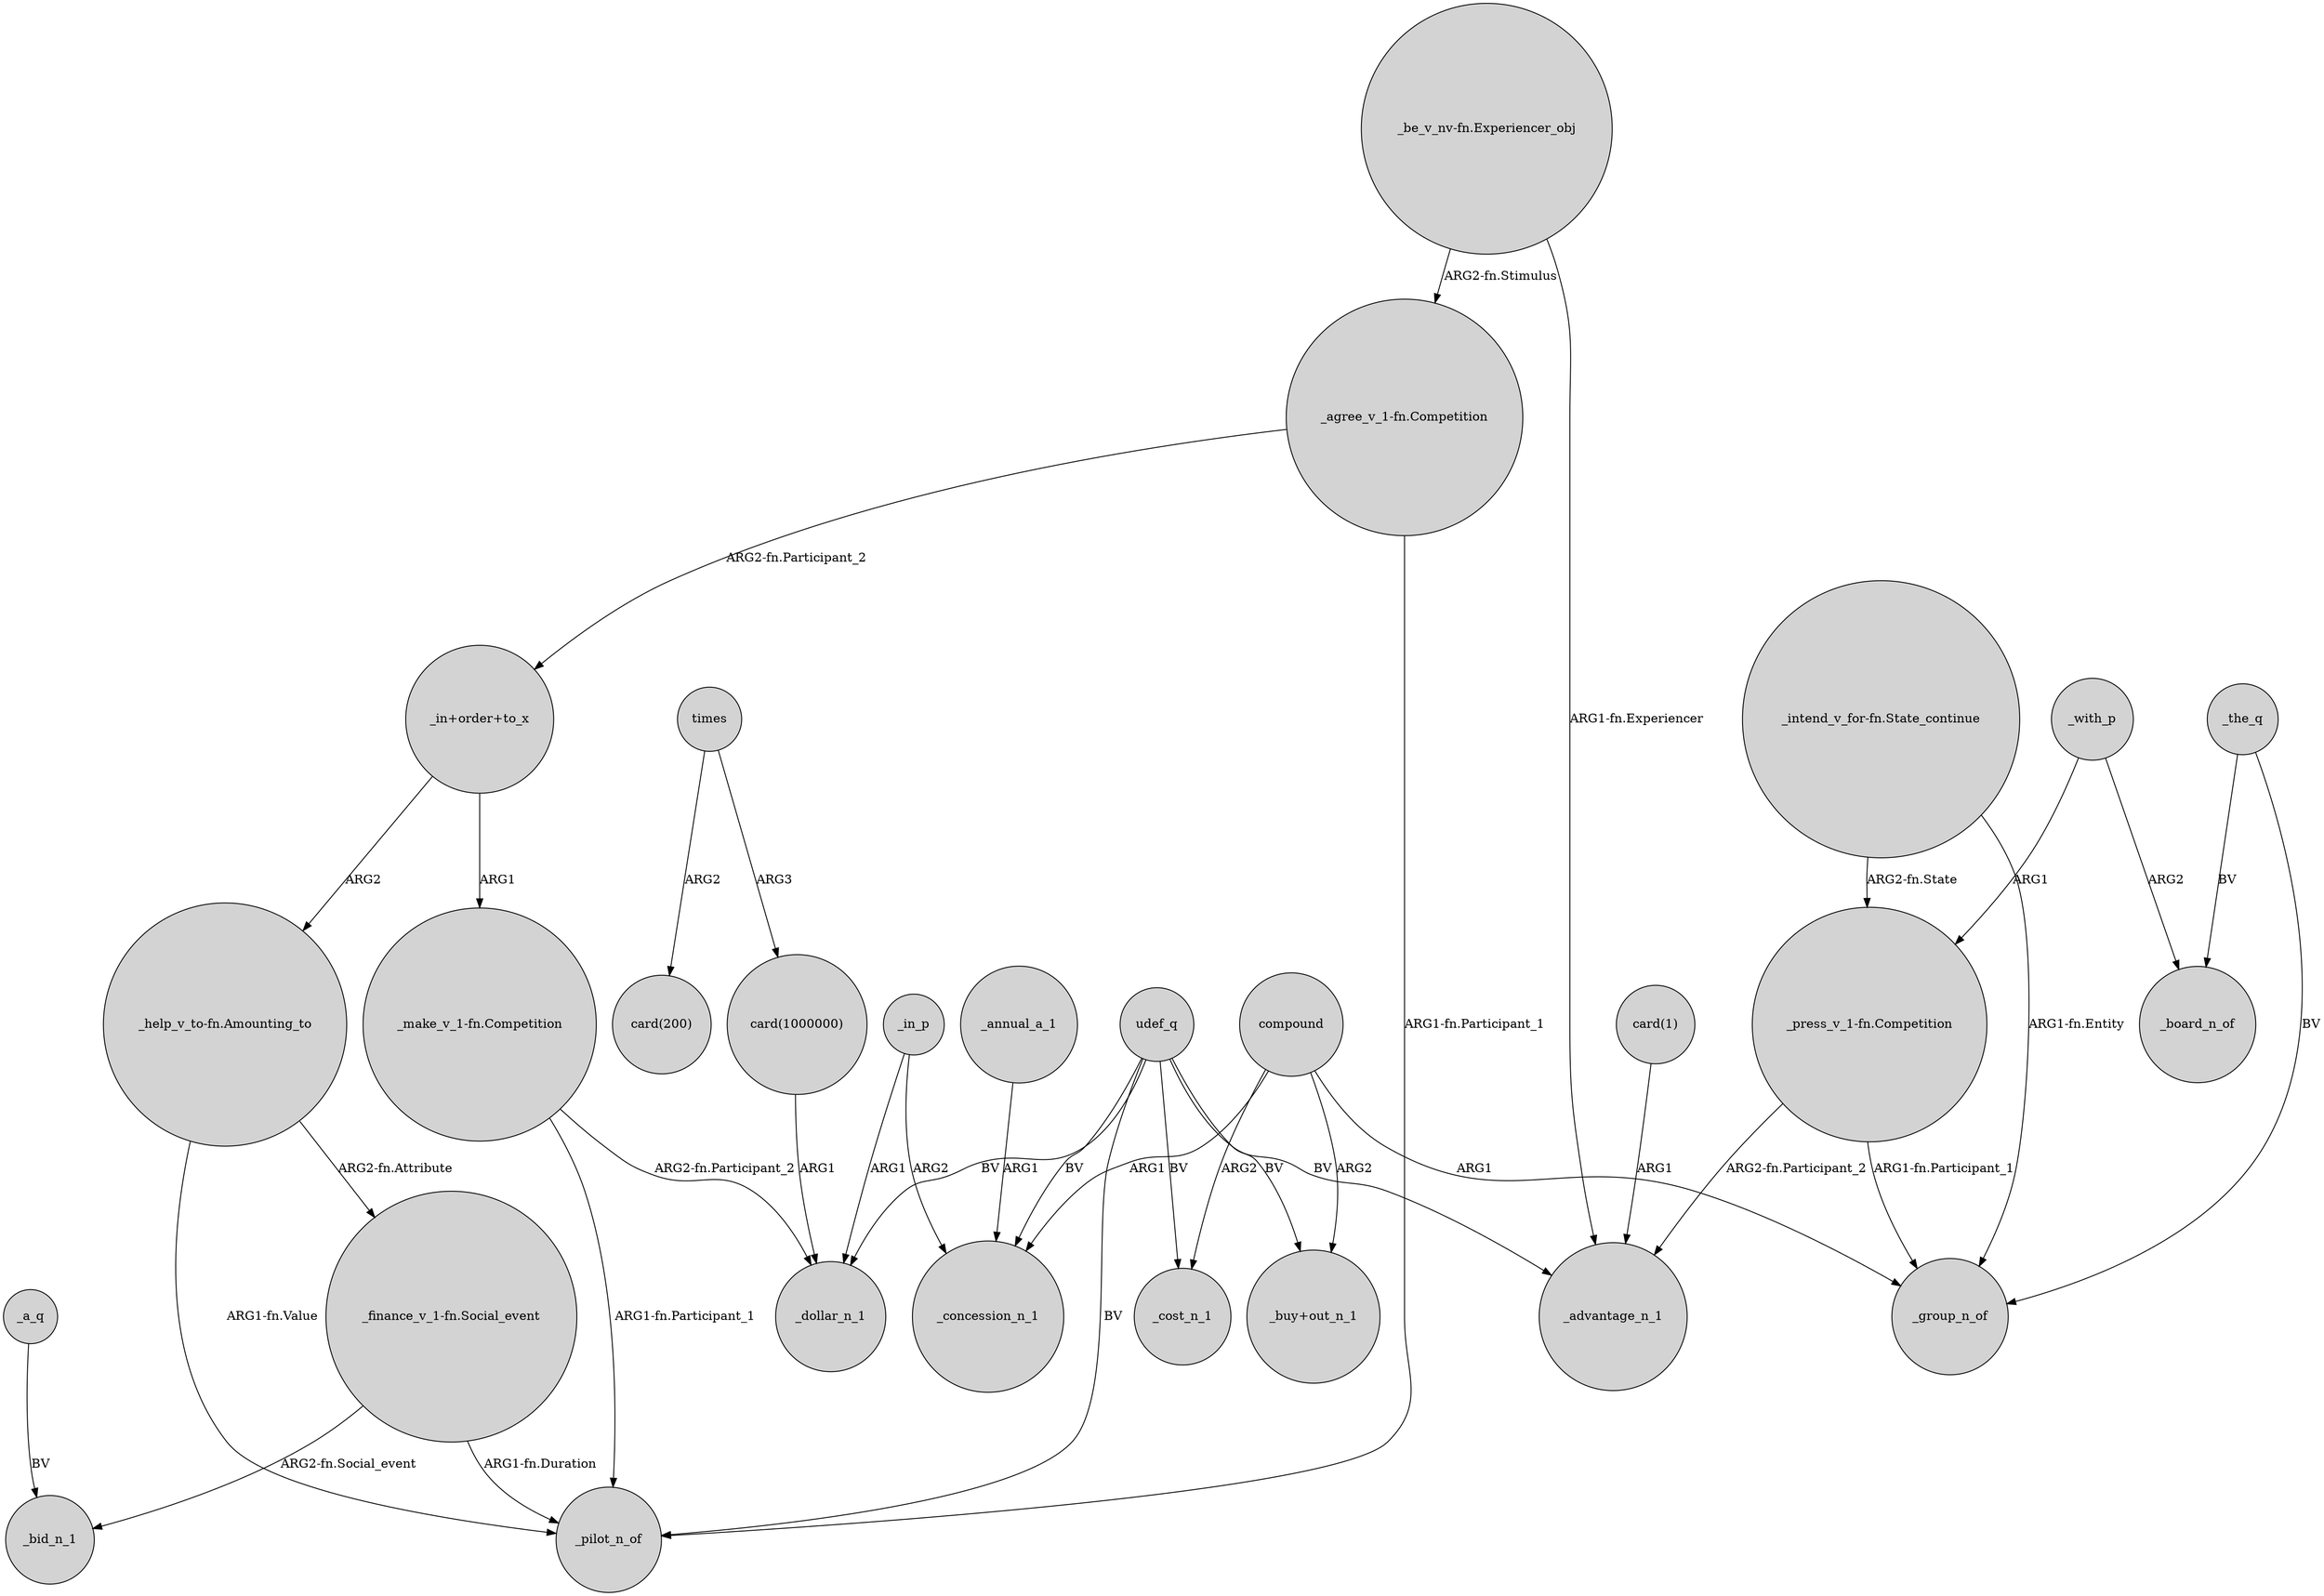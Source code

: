 digraph {
	node [shape=circle style=filled]
	_a_q -> _bid_n_1 [label=BV]
	"_be_v_nv-fn.Experiencer_obj" -> _advantage_n_1 [label="ARG1-fn.Experiencer"]
	"_press_v_1-fn.Competition" -> _advantage_n_1 [label="ARG2-fn.Participant_2"]
	compound -> _cost_n_1 [label=ARG2]
	"_intend_v_for-fn.State_continue" -> "_press_v_1-fn.Competition" [label="ARG2-fn.State"]
	"_be_v_nv-fn.Experiencer_obj" -> "_agree_v_1-fn.Competition" [label="ARG2-fn.Stimulus"]
	"card(1)" -> _advantage_n_1 [label=ARG1]
	"_help_v_to-fn.Amounting_to" -> _pilot_n_of [label="ARG1-fn.Value"]
	"_in+order+to_x" -> "_help_v_to-fn.Amounting_to" [label=ARG2]
	"_agree_v_1-fn.Competition" -> _pilot_n_of [label="ARG1-fn.Participant_1"]
	times -> "card(1000000)" [label=ARG3]
	"_make_v_1-fn.Competition" -> _dollar_n_1 [label="ARG2-fn.Participant_2"]
	"_intend_v_for-fn.State_continue" -> _group_n_of [label="ARG1-fn.Entity"]
	times -> "card(200)" [label=ARG2]
	"_make_v_1-fn.Competition" -> _pilot_n_of [label="ARG1-fn.Participant_1"]
	udef_q -> "_buy+out_n_1" [label=BV]
	_the_q -> _board_n_of [label=BV]
	compound -> _group_n_of [label=ARG1]
	_in_p -> _concession_n_1 [label=ARG2]
	udef_q -> _pilot_n_of [label=BV]
	_in_p -> _dollar_n_1 [label=ARG1]
	udef_q -> _concession_n_1 [label=BV]
	_with_p -> "_press_v_1-fn.Competition" [label=ARG1]
	compound -> _concession_n_1 [label=ARG1]
	_the_q -> _group_n_of [label=BV]
	_with_p -> _board_n_of [label=ARG2]
	udef_q -> _dollar_n_1 [label=BV]
	"card(1000000)" -> _dollar_n_1 [label=ARG1]
	udef_q -> _advantage_n_1 [label=BV]
	"_finance_v_1-fn.Social_event" -> _pilot_n_of [label="ARG1-fn.Duration"]
	"_help_v_to-fn.Amounting_to" -> "_finance_v_1-fn.Social_event" [label="ARG2-fn.Attribute"]
	compound -> "_buy+out_n_1" [label=ARG2]
	"_finance_v_1-fn.Social_event" -> _bid_n_1 [label="ARG2-fn.Social_event"]
	"_agree_v_1-fn.Competition" -> "_in+order+to_x" [label="ARG2-fn.Participant_2"]
	"_press_v_1-fn.Competition" -> _group_n_of [label="ARG1-fn.Participant_1"]
	_annual_a_1 -> _concession_n_1 [label=ARG1]
	udef_q -> _cost_n_1 [label=BV]
	"_in+order+to_x" -> "_make_v_1-fn.Competition" [label=ARG1]
}
